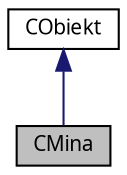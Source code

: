 digraph G
{
  edge [fontname="FreeSans.ttf",fontsize=10,labelfontname="FreeSans.ttf",labelfontsize=10];
  node [fontname="FreeSans.ttf",fontsize=10,shape=record];
  Node1 [label="CMina",height=0.2,width=0.4,color="black", fillcolor="grey75", style="filled" fontcolor="black"];
  Node2 -> Node1 [dir=back,color="midnightblue",fontsize=10,style="solid"];
  Node2 [label="CObiekt",height=0.2,width=0.4,color="black", fillcolor="white", style="filled",URL="$class_c_obiekt.html",tooltip="klasa bazowa, wszystkich obiektow (Bonus,Gora,Las,Mina,Woda)"];
}
